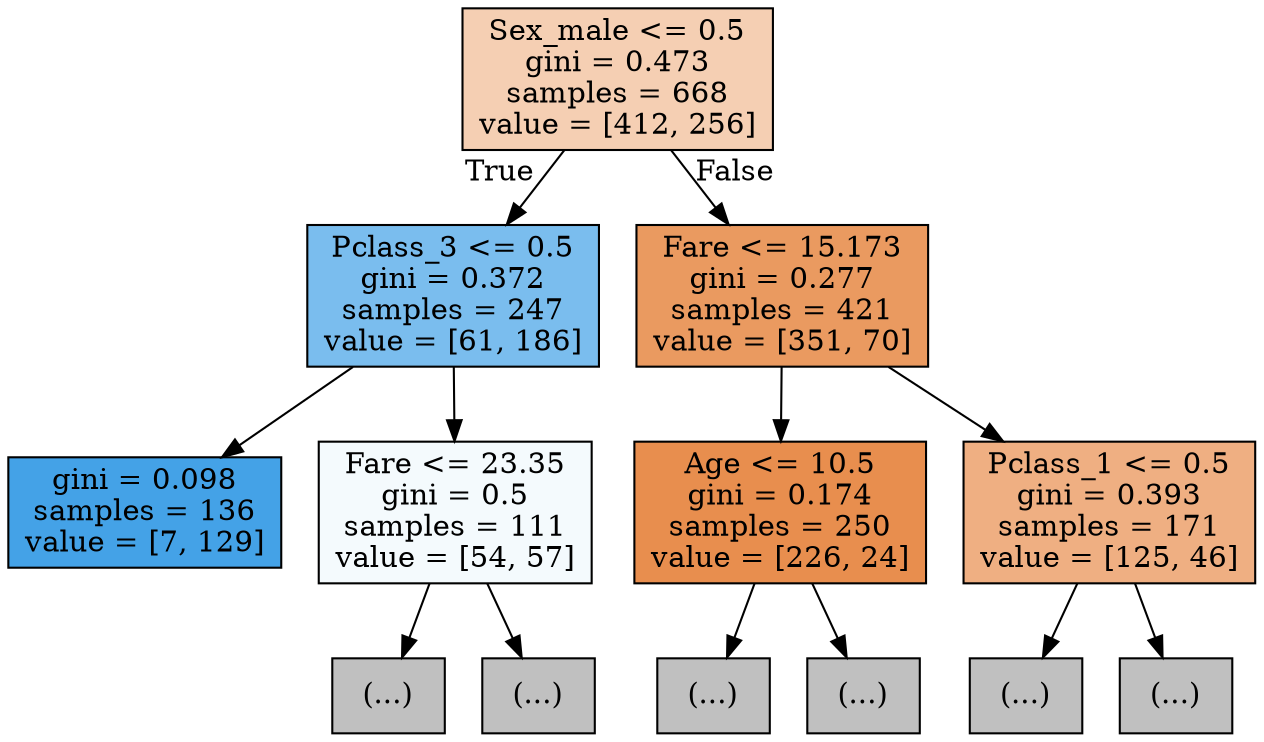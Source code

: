 digraph Tree {
node [shape=box, style="filled", color="black"] ;
0 [label="Sex_male <= 0.5\ngini = 0.473\nsamples = 668\nvalue = [412, 256]", fillcolor="#e5813961"] ;
1 [label="Pclass_3 <= 0.5\ngini = 0.372\nsamples = 247\nvalue = [61, 186]", fillcolor="#399de5ab"] ;
0 -> 1 [labeldistance=2.5, labelangle=45, headlabel="True"] ;
3 [label="gini = 0.098\nsamples = 136\nvalue = [7, 129]", fillcolor="#399de5f1"] ;
1 -> 3 ;
4 [label="Fare <= 23.35\ngini = 0.5\nsamples = 111\nvalue = [54, 57]", fillcolor="#399de50d"] ;
1 -> 4 ;
5 [label="(...)", fillcolor="#C0C0C0"] ;
4 -> 5 ;
6 [label="(...)", fillcolor="#C0C0C0"] ;
4 -> 6 ;
2 [label="Fare <= 15.173\ngini = 0.277\nsamples = 421\nvalue = [351, 70]", fillcolor="#e58139cc"] ;
0 -> 2 [labeldistance=2.5, labelangle=-45, headlabel="False"] ;
7 [label="Age <= 10.5\ngini = 0.174\nsamples = 250\nvalue = [226, 24]", fillcolor="#e58139e4"] ;
2 -> 7 ;
9 [label="(...)", fillcolor="#C0C0C0"] ;
7 -> 9 ;
10 [label="(...)", fillcolor="#C0C0C0"] ;
7 -> 10 ;
8 [label="Pclass_1 <= 0.5\ngini = 0.393\nsamples = 171\nvalue = [125, 46]", fillcolor="#e58139a1"] ;
2 -> 8 ;
13 [label="(...)", fillcolor="#C0C0C0"] ;
8 -> 13 ;
14 [label="(...)", fillcolor="#C0C0C0"] ;
8 -> 14 ;
}
